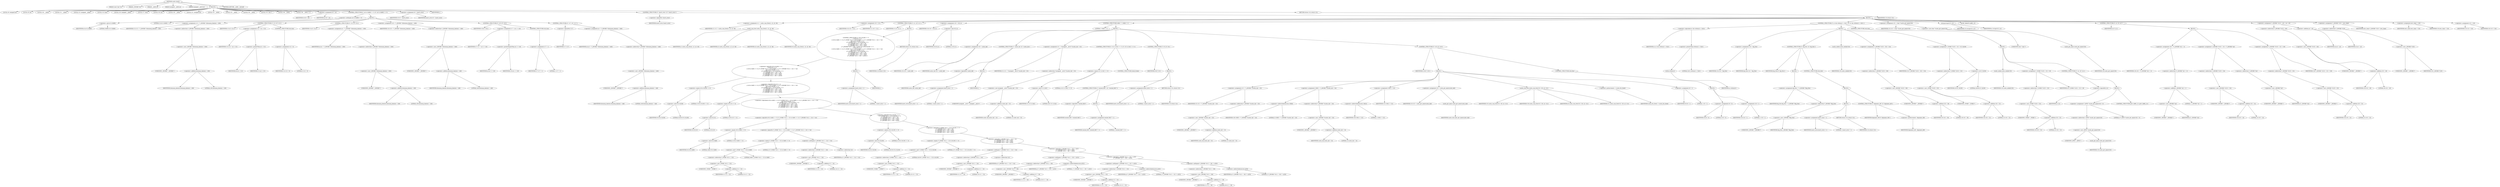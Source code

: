 digraph cache_insert {  
"1000118" [label = "(METHOD,cache_insert)" ]
"1000119" [label = "(PARAM,const char *a1)" ]
"1000120" [label = "(PARAM,_DWORD *a2)" ]
"1000121" [label = "(PARAM,__int64 a3)" ]
"1000122" [label = "(PARAM,unsigned __int64 a4)" ]
"1000123" [label = "(PARAM,unsigned __int16 a5)" ]
"1000124" [label = "(BLOCK,,)" ]
"1000125" [label = "(LOCAL,v8: unsigned int)" ]
"1000126" [label = "(LOCAL,v9: int)" ]
"1000127" [label = "(LOCAL,v10: __int64)" ]
"1000128" [label = "(LOCAL,v11: __int64)" ]
"1000129" [label = "(LOCAL,v13: unsigned __int64)" ]
"1000130" [label = "(LOCAL,v14: bool)" ]
"1000131" [label = "(LOCAL,v16: unsigned __int64)" ]
"1000132" [label = "(LOCAL,v17: bool)" ]
"1000133" [label = "(LOCAL,v19: int)" ]
"1000134" [label = "(LOCAL,v20: __int64)" ]
"1000135" [label = "(LOCAL,v21: unsigned int)" ]
"1000136" [label = "(LOCAL,v22: __int64)" ]
"1000137" [label = "(LOCAL,v23: __int64)" ]
"1000138" [label = "(LOCAL,v24: __int64)" ]
"1000139" [label = "(LOCAL,v25: char *)" ]
"1000140" [label = "(LOCAL,v26: __int64)" ]
"1000141" [label = "(LOCAL,v28: __int64 [ 2 ])" ]
"1000142" [label = "(<operator>.assignment,v8 = a5)" ]
"1000143" [label = "(IDENTIFIER,v8,v8 = a5)" ]
"1000144" [label = "(IDENTIFIER,a5,v8 = a5)" ]
"1000145" [label = "(CONTROL_STRUCTURE,if ( (a5 & 0x980) != 0 ),if ( (a5 & 0x980) != 0 ))" ]
"1000146" [label = "(<operator>.notEquals,(a5 & 0x980) != 0)" ]
"1000147" [label = "(<operator>.and,a5 & 0x980)" ]
"1000148" [label = "(IDENTIFIER,a5,a5 & 0x980)" ]
"1000149" [label = "(LITERAL,0x980,a5 & 0x980)" ]
"1000150" [label = "(LITERAL,0,(a5 & 0x980) != 0)" ]
"1000151" [label = "(BLOCK,,)" ]
"1000152" [label = "(<operator>.assignment,v13 = *(_QWORD *)(dnsmasq_daemon + 456))" ]
"1000153" [label = "(IDENTIFIER,v13,v13 = *(_QWORD *)(dnsmasq_daemon + 456))" ]
"1000154" [label = "(<operator>.indirection,*(_QWORD *)(dnsmasq_daemon + 456))" ]
"1000155" [label = "(<operator>.cast,(_QWORD *)(dnsmasq_daemon + 456))" ]
"1000156" [label = "(UNKNOWN,_QWORD *,_QWORD *)" ]
"1000157" [label = "(<operator>.addition,dnsmasq_daemon + 456)" ]
"1000158" [label = "(IDENTIFIER,dnsmasq_daemon,dnsmasq_daemon + 456)" ]
"1000159" [label = "(LITERAL,456,dnsmasq_daemon + 456)" ]
"1000160" [label = "(CONTROL_STRUCTURE,if ( v13 ),if ( v13 ))" ]
"1000161" [label = "(IDENTIFIER,v13,if ( v13 ))" ]
"1000162" [label = "(<operator>.assignment,v14 = a4 > v13)" ]
"1000163" [label = "(IDENTIFIER,v14,v14 = a4 > v13)" ]
"1000164" [label = "(<operator>.greaterThan,a4 > v13)" ]
"1000165" [label = "(IDENTIFIER,a4,a4 > v13)" ]
"1000166" [label = "(IDENTIFIER,v13,a4 > v13)" ]
"1000167" [label = "(CONTROL_STRUCTURE,else,else)" ]
"1000168" [label = "(<operator>.assignment,v14 = 0)" ]
"1000169" [label = "(IDENTIFIER,v14,v14 = 0)" ]
"1000170" [label = "(LITERAL,0,v14 = 0)" ]
"1000171" [label = "(CONTROL_STRUCTURE,if ( v14 ),if ( v14 ))" ]
"1000172" [label = "(IDENTIFIER,v14,if ( v14 ))" ]
"1000173" [label = "(<operator>.assignment,a4 = *(_QWORD *)(dnsmasq_daemon + 456))" ]
"1000174" [label = "(IDENTIFIER,a4,a4 = *(_QWORD *)(dnsmasq_daemon + 456))" ]
"1000175" [label = "(<operator>.indirection,*(_QWORD *)(dnsmasq_daemon + 456))" ]
"1000176" [label = "(<operator>.cast,(_QWORD *)(dnsmasq_daemon + 456))" ]
"1000177" [label = "(UNKNOWN,_QWORD *,_QWORD *)" ]
"1000178" [label = "(<operator>.addition,dnsmasq_daemon + 456)" ]
"1000179" [label = "(IDENTIFIER,dnsmasq_daemon,dnsmasq_daemon + 456)" ]
"1000180" [label = "(LITERAL,456,dnsmasq_daemon + 456)" ]
"1000181" [label = "(<operator>.assignment,v16 = *(_QWORD *)(dnsmasq_daemon + 448))" ]
"1000182" [label = "(IDENTIFIER,v16,v16 = *(_QWORD *)(dnsmasq_daemon + 448))" ]
"1000183" [label = "(<operator>.indirection,*(_QWORD *)(dnsmasq_daemon + 448))" ]
"1000184" [label = "(<operator>.cast,(_QWORD *)(dnsmasq_daemon + 448))" ]
"1000185" [label = "(UNKNOWN,_QWORD *,_QWORD *)" ]
"1000186" [label = "(<operator>.addition,dnsmasq_daemon + 448)" ]
"1000187" [label = "(IDENTIFIER,dnsmasq_daemon,dnsmasq_daemon + 448)" ]
"1000188" [label = "(LITERAL,448,dnsmasq_daemon + 448)" ]
"1000189" [label = "(CONTROL_STRUCTURE,if ( v16 ),if ( v16 ))" ]
"1000190" [label = "(IDENTIFIER,v16,if ( v16 ))" ]
"1000191" [label = "(<operator>.assignment,v17 = a4 >= v16)" ]
"1000192" [label = "(IDENTIFIER,v17,v17 = a4 >= v16)" ]
"1000193" [label = "(<operator>.greaterEqualsThan,a4 >= v16)" ]
"1000194" [label = "(IDENTIFIER,a4,a4 >= v16)" ]
"1000195" [label = "(IDENTIFIER,v16,a4 >= v16)" ]
"1000196" [label = "(CONTROL_STRUCTURE,else,else)" ]
"1000197" [label = "(<operator>.assignment,v17 = 1)" ]
"1000198" [label = "(IDENTIFIER,v17,v17 = 1)" ]
"1000199" [label = "(LITERAL,1,v17 = 1)" ]
"1000200" [label = "(CONTROL_STRUCTURE,if ( !v17 ),if ( !v17 ))" ]
"1000201" [label = "(<operator>.logicalNot,!v17)" ]
"1000202" [label = "(IDENTIFIER,v17,!v17)" ]
"1000203" [label = "(<operator>.assignment,a4 = *(_QWORD *)(dnsmasq_daemon + 448))" ]
"1000204" [label = "(IDENTIFIER,a4,a4 = *(_QWORD *)(dnsmasq_daemon + 448))" ]
"1000205" [label = "(<operator>.indirection,*(_QWORD *)(dnsmasq_daemon + 448))" ]
"1000206" [label = "(<operator>.cast,(_QWORD *)(dnsmasq_daemon + 448))" ]
"1000207" [label = "(UNKNOWN,_QWORD *,_QWORD *)" ]
"1000208" [label = "(<operator>.addition,dnsmasq_daemon + 448)" ]
"1000209" [label = "(IDENTIFIER,dnsmasq_daemon,dnsmasq_daemon + 448)" ]
"1000210" [label = "(LITERAL,448,dnsmasq_daemon + 448)" ]
"1000211" [label = "(<operator>.assignment,v9 = insert_error)" ]
"1000212" [label = "(IDENTIFIER,v9,v9 = insert_error)" ]
"1000213" [label = "(IDENTIFIER,insert_error,v9 = insert_error)" ]
"1000214" [label = "(IDENTIFIER,L,)" ]
"1000215" [label = "(CONTROL_STRUCTURE,if ( !insert_error ),if ( !insert_error ))" ]
"1000216" [label = "(<operator>.logicalNot,!insert_error)" ]
"1000217" [label = "(IDENTIFIER,insert_error,!insert_error)" ]
"1000218" [label = "(BLOCK,,)" ]
"1000219" [label = "(<operator>.assignment,v11 = cache_scan_free(a1, a2, a3, v8))" ]
"1000220" [label = "(IDENTIFIER,v11,v11 = cache_scan_free(a1, a2, a3, v8))" ]
"1000221" [label = "(cache_scan_free,cache_scan_free(a1, a2, a3, v8))" ]
"1000222" [label = "(IDENTIFIER,a1,cache_scan_free(a1, a2, a3, v8))" ]
"1000223" [label = "(IDENTIFIER,a2,cache_scan_free(a1, a2, a3, v8))" ]
"1000224" [label = "(IDENTIFIER,a3,cache_scan_free(a1, a2, a3, v8))" ]
"1000225" [label = "(IDENTIFIER,v8,cache_scan_free(a1, a2, a3, v8))" ]
"1000226" [label = "(<operator>.assignment,v10 = v11)" ]
"1000227" [label = "(IDENTIFIER,v10,v10 = v11)" ]
"1000228" [label = "(IDENTIFIER,v11,v10 = v11)" ]
"1000229" [label = "(CONTROL_STRUCTURE,if ( v11 ),if ( v11 ))" ]
"1000230" [label = "(IDENTIFIER,v11,if ( v11 ))" ]
"1000231" [label = "(BLOCK,,)" ]
"1000232" [label = "(CONTROL_STRUCTURE,if ( (v8 & 0x180) == 0\n        || (v8 & 8) == 0\n        || ((v8 & 0x80) == 0 || (*(_WORD *)(v11 + 52) & 0x80) == 0 || *(_DWORD *)(v11 + 24) != *a2)\n        && ((v8 & 0x100) == 0\n         || (*(_WORD *)(v11 + 52) & 0x100) == 0\n         || *(_DWORD *)(v11 + 24) != *a2\n         || *(_DWORD *)(v11 + 28) != a2[1]\n         || *(_DWORD *)(v11 + 32) != a2[2]\n         || *(_DWORD *)(v11 + 36) != a2[3]) ),if ( (v8 & 0x180) == 0\n        || (v8 & 8) == 0\n        || ((v8 & 0x80) == 0 || (*(_WORD *)(v11 + 52) & 0x80) == 0 || *(_DWORD *)(v11 + 24) != *a2)\n        && ((v8 & 0x100) == 0\n         || (*(_WORD *)(v11 + 52) & 0x100) == 0\n         || *(_DWORD *)(v11 + 24) != *a2\n         || *(_DWORD *)(v11 + 28) != a2[1]\n         || *(_DWORD *)(v11 + 32) != a2[2]\n         || *(_DWORD *)(v11 + 36) != a2[3]) ))" ]
"1000233" [label = "(<operator>.logicalOr,(v8 & 0x180) == 0\n        || (v8 & 8) == 0\n        || ((v8 & 0x80) == 0 || (*(_WORD *)(v11 + 52) & 0x80) == 0 || *(_DWORD *)(v11 + 24) != *a2)\n        && ((v8 & 0x100) == 0\n         || (*(_WORD *)(v11 + 52) & 0x100) == 0\n         || *(_DWORD *)(v11 + 24) != *a2\n         || *(_DWORD *)(v11 + 28) != a2[1]\n         || *(_DWORD *)(v11 + 32) != a2[2]\n         || *(_DWORD *)(v11 + 36) != a2[3]))" ]
"1000234" [label = "(<operator>.equals,(v8 & 0x180) == 0)" ]
"1000235" [label = "(<operator>.and,v8 & 0x180)" ]
"1000236" [label = "(IDENTIFIER,v8,v8 & 0x180)" ]
"1000237" [label = "(LITERAL,0x180,v8 & 0x180)" ]
"1000238" [label = "(LITERAL,0,(v8 & 0x180) == 0)" ]
"1000239" [label = "(<operator>.logicalOr,(v8 & 8) == 0\n        || ((v8 & 0x80) == 0 || (*(_WORD *)(v11 + 52) & 0x80) == 0 || *(_DWORD *)(v11 + 24) != *a2)\n        && ((v8 & 0x100) == 0\n         || (*(_WORD *)(v11 + 52) & 0x100) == 0\n         || *(_DWORD *)(v11 + 24) != *a2\n         || *(_DWORD *)(v11 + 28) != a2[1]\n         || *(_DWORD *)(v11 + 32) != a2[2]\n         || *(_DWORD *)(v11 + 36) != a2[3]))" ]
"1000240" [label = "(<operator>.equals,(v8 & 8) == 0)" ]
"1000241" [label = "(<operator>.and,v8 & 8)" ]
"1000242" [label = "(IDENTIFIER,v8,v8 & 8)" ]
"1000243" [label = "(LITERAL,8,v8 & 8)" ]
"1000244" [label = "(LITERAL,0,(v8 & 8) == 0)" ]
"1000245" [label = "(<operator>.logicalAnd,((v8 & 0x80) == 0 || (*(_WORD *)(v11 + 52) & 0x80) == 0 || *(_DWORD *)(v11 + 24) != *a2)\n        && ((v8 & 0x100) == 0\n         || (*(_WORD *)(v11 + 52) & 0x100) == 0\n         || *(_DWORD *)(v11 + 24) != *a2\n         || *(_DWORD *)(v11 + 28) != a2[1]\n         || *(_DWORD *)(v11 + 32) != a2[2]\n         || *(_DWORD *)(v11 + 36) != a2[3]))" ]
"1000246" [label = "(<operator>.logicalOr,(v8 & 0x80) == 0 || (*(_WORD *)(v11 + 52) & 0x80) == 0 || *(_DWORD *)(v11 + 24) != *a2)" ]
"1000247" [label = "(<operator>.equals,(v8 & 0x80) == 0)" ]
"1000248" [label = "(<operator>.and,v8 & 0x80)" ]
"1000249" [label = "(IDENTIFIER,v8,v8 & 0x80)" ]
"1000250" [label = "(LITERAL,0x80,v8 & 0x80)" ]
"1000251" [label = "(LITERAL,0,(v8 & 0x80) == 0)" ]
"1000252" [label = "(<operator>.logicalOr,(*(_WORD *)(v11 + 52) & 0x80) == 0 || *(_DWORD *)(v11 + 24) != *a2)" ]
"1000253" [label = "(<operator>.equals,(*(_WORD *)(v11 + 52) & 0x80) == 0)" ]
"1000254" [label = "(<operator>.and,*(_WORD *)(v11 + 52) & 0x80)" ]
"1000255" [label = "(<operator>.indirection,*(_WORD *)(v11 + 52))" ]
"1000256" [label = "(<operator>.cast,(_WORD *)(v11 + 52))" ]
"1000257" [label = "(UNKNOWN,_WORD *,_WORD *)" ]
"1000258" [label = "(<operator>.addition,v11 + 52)" ]
"1000259" [label = "(IDENTIFIER,v11,v11 + 52)" ]
"1000260" [label = "(LITERAL,52,v11 + 52)" ]
"1000261" [label = "(LITERAL,0x80,*(_WORD *)(v11 + 52) & 0x80)" ]
"1000262" [label = "(LITERAL,0,(*(_WORD *)(v11 + 52) & 0x80) == 0)" ]
"1000263" [label = "(<operator>.notEquals,*(_DWORD *)(v11 + 24) != *a2)" ]
"1000264" [label = "(<operator>.indirection,*(_DWORD *)(v11 + 24))" ]
"1000265" [label = "(<operator>.cast,(_DWORD *)(v11 + 24))" ]
"1000266" [label = "(UNKNOWN,_DWORD *,_DWORD *)" ]
"1000267" [label = "(<operator>.addition,v11 + 24)" ]
"1000268" [label = "(IDENTIFIER,v11,v11 + 24)" ]
"1000269" [label = "(LITERAL,24,v11 + 24)" ]
"1000270" [label = "(<operator>.indirection,*a2)" ]
"1000271" [label = "(IDENTIFIER,a2,*(_DWORD *)(v11 + 24) != *a2)" ]
"1000272" [label = "(<operator>.logicalOr,(v8 & 0x100) == 0\n         || (*(_WORD *)(v11 + 52) & 0x100) == 0\n         || *(_DWORD *)(v11 + 24) != *a2\n         || *(_DWORD *)(v11 + 28) != a2[1]\n         || *(_DWORD *)(v11 + 32) != a2[2]\n         || *(_DWORD *)(v11 + 36) != a2[3])" ]
"1000273" [label = "(<operator>.equals,(v8 & 0x100) == 0)" ]
"1000274" [label = "(<operator>.and,v8 & 0x100)" ]
"1000275" [label = "(IDENTIFIER,v8,v8 & 0x100)" ]
"1000276" [label = "(LITERAL,0x100,v8 & 0x100)" ]
"1000277" [label = "(LITERAL,0,(v8 & 0x100) == 0)" ]
"1000278" [label = "(<operator>.logicalOr,(*(_WORD *)(v11 + 52) & 0x100) == 0\n         || *(_DWORD *)(v11 + 24) != *a2\n         || *(_DWORD *)(v11 + 28) != a2[1]\n         || *(_DWORD *)(v11 + 32) != a2[2]\n         || *(_DWORD *)(v11 + 36) != a2[3])" ]
"1000279" [label = "(<operator>.equals,(*(_WORD *)(v11 + 52) & 0x100) == 0)" ]
"1000280" [label = "(<operator>.and,*(_WORD *)(v11 + 52) & 0x100)" ]
"1000281" [label = "(<operator>.indirection,*(_WORD *)(v11 + 52))" ]
"1000282" [label = "(<operator>.cast,(_WORD *)(v11 + 52))" ]
"1000283" [label = "(UNKNOWN,_WORD *,_WORD *)" ]
"1000284" [label = "(<operator>.addition,v11 + 52)" ]
"1000285" [label = "(IDENTIFIER,v11,v11 + 52)" ]
"1000286" [label = "(LITERAL,52,v11 + 52)" ]
"1000287" [label = "(LITERAL,0x100,*(_WORD *)(v11 + 52) & 0x100)" ]
"1000288" [label = "(LITERAL,0,(*(_WORD *)(v11 + 52) & 0x100) == 0)" ]
"1000289" [label = "(<operator>.logicalOr,*(_DWORD *)(v11 + 24) != *a2\n         || *(_DWORD *)(v11 + 28) != a2[1]\n         || *(_DWORD *)(v11 + 32) != a2[2]\n         || *(_DWORD *)(v11 + 36) != a2[3])" ]
"1000290" [label = "(<operator>.notEquals,*(_DWORD *)(v11 + 24) != *a2)" ]
"1000291" [label = "(<operator>.indirection,*(_DWORD *)(v11 + 24))" ]
"1000292" [label = "(<operator>.cast,(_DWORD *)(v11 + 24))" ]
"1000293" [label = "(UNKNOWN,_DWORD *,_DWORD *)" ]
"1000294" [label = "(<operator>.addition,v11 + 24)" ]
"1000295" [label = "(IDENTIFIER,v11,v11 + 24)" ]
"1000296" [label = "(LITERAL,24,v11 + 24)" ]
"1000297" [label = "(<operator>.indirection,*a2)" ]
"1000298" [label = "(IDENTIFIER,a2,*(_DWORD *)(v11 + 24) != *a2)" ]
"1000299" [label = "(<operator>.logicalOr,*(_DWORD *)(v11 + 28) != a2[1]\n         || *(_DWORD *)(v11 + 32) != a2[2]\n         || *(_DWORD *)(v11 + 36) != a2[3])" ]
"1000300" [label = "(<operator>.notEquals,*(_DWORD *)(v11 + 28) != a2[1])" ]
"1000301" [label = "(<operator>.indirection,*(_DWORD *)(v11 + 28))" ]
"1000302" [label = "(<operator>.cast,(_DWORD *)(v11 + 28))" ]
"1000303" [label = "(UNKNOWN,_DWORD *,_DWORD *)" ]
"1000304" [label = "(<operator>.addition,v11 + 28)" ]
"1000305" [label = "(IDENTIFIER,v11,v11 + 28)" ]
"1000306" [label = "(LITERAL,28,v11 + 28)" ]
"1000307" [label = "(<operator>.indirectIndexAccess,a2[1])" ]
"1000308" [label = "(IDENTIFIER,a2,*(_DWORD *)(v11 + 28) != a2[1])" ]
"1000309" [label = "(LITERAL,1,*(_DWORD *)(v11 + 28) != a2[1])" ]
"1000310" [label = "(<operator>.logicalOr,*(_DWORD *)(v11 + 32) != a2[2]\n         || *(_DWORD *)(v11 + 36) != a2[3])" ]
"1000311" [label = "(<operator>.notEquals,*(_DWORD *)(v11 + 32) != a2[2])" ]
"1000312" [label = "(<operator>.indirection,*(_DWORD *)(v11 + 32))" ]
"1000313" [label = "(<operator>.cast,(_DWORD *)(v11 + 32))" ]
"1000314" [label = "(UNKNOWN,_DWORD *,_DWORD *)" ]
"1000315" [label = "(<operator>.addition,v11 + 32)" ]
"1000316" [label = "(IDENTIFIER,v11,v11 + 32)" ]
"1000317" [label = "(LITERAL,32,v11 + 32)" ]
"1000318" [label = "(<operator>.indirectIndexAccess,a2[2])" ]
"1000319" [label = "(IDENTIFIER,a2,*(_DWORD *)(v11 + 32) != a2[2])" ]
"1000320" [label = "(LITERAL,2,*(_DWORD *)(v11 + 32) != a2[2])" ]
"1000321" [label = "(<operator>.notEquals,*(_DWORD *)(v11 + 36) != a2[3])" ]
"1000322" [label = "(<operator>.indirection,*(_DWORD *)(v11 + 36))" ]
"1000323" [label = "(<operator>.cast,(_DWORD *)(v11 + 36))" ]
"1000324" [label = "(UNKNOWN,_DWORD *,_DWORD *)" ]
"1000325" [label = "(<operator>.addition,v11 + 36)" ]
"1000326" [label = "(IDENTIFIER,v11,v11 + 36)" ]
"1000327" [label = "(LITERAL,36,v11 + 36)" ]
"1000328" [label = "(<operator>.indirectIndexAccess,a2[3])" ]
"1000329" [label = "(IDENTIFIER,a2,*(_DWORD *)(v11 + 36) != a2[3])" ]
"1000330" [label = "(LITERAL,3,*(_DWORD *)(v11 + 36) != a2[3])" ]
"1000331" [label = "(BLOCK,,)" ]
"1000332" [label = "(<operator>.assignment,insert_error = 1)" ]
"1000333" [label = "(IDENTIFIER,insert_error,insert_error = 1)" ]
"1000334" [label = "(LITERAL,1,insert_error = 1)" ]
"1000335" [label = "(IDENTIFIER,L,)" ]
"1000336" [label = "(RETURN,return v10;,return v10;)" ]
"1000337" [label = "(IDENTIFIER,v10,return v10;)" ]
"1000338" [label = "(<operator>.assignment,v19 = v8 & 4)" ]
"1000339" [label = "(IDENTIFIER,v19,v19 = v8 & 4)" ]
"1000340" [label = "(<operator>.and,v8 & 4)" ]
"1000341" [label = "(IDENTIFIER,v8,v8 & 4)" ]
"1000342" [label = "(LITERAL,4,v8 & 4)" ]
"1000343" [label = "(CONTROL_STRUCTURE,while ( 1 ),while ( 1 ))" ]
"1000344" [label = "(LITERAL,1,while ( 1 ))" ]
"1000345" [label = "(BLOCK,,)" ]
"1000346" [label = "(<operator>.assignment,v20 = cache_tail)" ]
"1000347" [label = "(IDENTIFIER,v20,v20 = cache_tail)" ]
"1000348" [label = "(IDENTIFIER,cache_tail,v20 = cache_tail)" ]
"1000349" [label = "(CONTROL_STRUCTURE,if ( !cache_tail ),if ( !cache_tail ))" ]
"1000350" [label = "(<operator>.logicalNot,!cache_tail)" ]
"1000351" [label = "(IDENTIFIER,cache_tail,!cache_tail)" ]
"1000352" [label = "(BLOCK,,)" ]
"1000353" [label = "(<operator>.assignment,insert_error = 1)" ]
"1000354" [label = "(IDENTIFIER,insert_error,insert_error = 1)" ]
"1000355" [label = "(LITERAL,1,insert_error = 1)" ]
"1000356" [label = "(IDENTIFIER,L,)" ]
"1000357" [label = "(<operator>.assignment,v21 = *(unsigned __int16 *)(cache_tail + 52))" ]
"1000358" [label = "(IDENTIFIER,v21,v21 = *(unsigned __int16 *)(cache_tail + 52))" ]
"1000359" [label = "(<operator>.indirection,*(unsigned __int16 *)(cache_tail + 52))" ]
"1000360" [label = "(<operator>.cast,(unsigned __int16 *)(cache_tail + 52))" ]
"1000361" [label = "(UNKNOWN,unsigned __int16 *,unsigned __int16 *)" ]
"1000362" [label = "(<operator>.addition,cache_tail + 52)" ]
"1000363" [label = "(IDENTIFIER,cache_tail,cache_tail + 52)" ]
"1000364" [label = "(LITERAL,52,cache_tail + 52)" ]
"1000365" [label = "(CONTROL_STRUCTURE,if ( (v21 & 0xC) == 0 ),if ( (v21 & 0xC) == 0 ))" ]
"1000366" [label = "(<operator>.equals,(v21 & 0xC) == 0)" ]
"1000367" [label = "(<operator>.and,v21 & 0xC)" ]
"1000368" [label = "(IDENTIFIER,v21,v21 & 0xC)" ]
"1000369" [label = "(LITERAL,0xC,v21 & 0xC)" ]
"1000370" [label = "(LITERAL,0,(v21 & 0xC) == 0)" ]
"1000371" [label = "(CONTROL_STRUCTURE,break;,break;)" ]
"1000372" [label = "(CONTROL_STRUCTURE,if ( v9 ),if ( v9 ))" ]
"1000373" [label = "(IDENTIFIER,v9,if ( v9 ))" ]
"1000374" [label = "(BLOCK,,)" ]
"1000375" [label = "(CONTROL_STRUCTURE,if ( !warned_9927 ),if ( !warned_9927 ))" ]
"1000376" [label = "(<operator>.logicalNot,!warned_9927)" ]
"1000377" [label = "(IDENTIFIER,warned_9927,!warned_9927)" ]
"1000378" [label = "(BLOCK,,)" ]
"1000379" [label = "(<operator>.assignment,warned_9927 = 1)" ]
"1000380" [label = "(IDENTIFIER,warned_9927,warned_9927 = 1)" ]
"1000381" [label = "(LITERAL,1,warned_9927 = 1)" ]
"1000382" [label = "(<operator>.assignment,insert_error = 1)" ]
"1000383" [label = "(IDENTIFIER,insert_error,insert_error = 1)" ]
"1000384" [label = "(LITERAL,1,insert_error = 1)" ]
"1000385" [label = "(RETURN,return v10;,return v10;)" ]
"1000386" [label = "(IDENTIFIER,v10,return v10;)" ]
"1000387" [label = "(CONTROL_STRUCTURE,if ( v19 ),if ( v19 ))" ]
"1000388" [label = "(IDENTIFIER,v19,if ( v19 ))" ]
"1000389" [label = "(BLOCK,,)" ]
"1000390" [label = "(<operator>.assignment,v22 = *(_QWORD *)(cache_tail + 32))" ]
"1000391" [label = "(IDENTIFIER,v22,v22 = *(_QWORD *)(cache_tail + 32))" ]
"1000392" [label = "(<operator>.indirection,*(_QWORD *)(cache_tail + 32))" ]
"1000393" [label = "(<operator>.cast,(_QWORD *)(cache_tail + 32))" ]
"1000394" [label = "(UNKNOWN,_QWORD *,_QWORD *)" ]
"1000395" [label = "(<operator>.addition,cache_tail + 32)" ]
"1000396" [label = "(IDENTIFIER,cache_tail,cache_tail + 32)" ]
"1000397" [label = "(LITERAL,32,cache_tail + 32)" ]
"1000398" [label = "(<operator>.assignment,v28[0] = *(_QWORD *)(cache_tail + 24))" ]
"1000399" [label = "(<operator>.indirectIndexAccess,v28[0])" ]
"1000400" [label = "(IDENTIFIER,v28,v28[0] = *(_QWORD *)(cache_tail + 24))" ]
"1000401" [label = "(LITERAL,0,v28[0] = *(_QWORD *)(cache_tail + 24))" ]
"1000402" [label = "(<operator>.indirection,*(_QWORD *)(cache_tail + 24))" ]
"1000403" [label = "(<operator>.cast,(_QWORD *)(cache_tail + 24))" ]
"1000404" [label = "(UNKNOWN,_QWORD *,_QWORD *)" ]
"1000405" [label = "(<operator>.addition,cache_tail + 24)" ]
"1000406" [label = "(IDENTIFIER,cache_tail,cache_tail + 24)" ]
"1000407" [label = "(LITERAL,24,cache_tail + 24)" ]
"1000408" [label = "(<operator>.assignment,v28[1] = v22)" ]
"1000409" [label = "(<operator>.indirectIndexAccess,v28[1])" ]
"1000410" [label = "(IDENTIFIER,v28,v28[1] = v22)" ]
"1000411" [label = "(LITERAL,1,v28[1] = v22)" ]
"1000412" [label = "(IDENTIFIER,v22,v28[1] = v22)" ]
"1000413" [label = "(<operator>.assignment,v23 = cache_get_name(cache_tail))" ]
"1000414" [label = "(IDENTIFIER,v23,v23 = cache_get_name(cache_tail))" ]
"1000415" [label = "(cache_get_name,cache_get_name(cache_tail))" ]
"1000416" [label = "(IDENTIFIER,cache_tail,cache_get_name(cache_tail))" ]
"1000417" [label = "(cache_scan_free,cache_scan_free(v23, v28, a3, v21))" ]
"1000418" [label = "(IDENTIFIER,v23,cache_scan_free(v23, v28, a3, v21))" ]
"1000419" [label = "(IDENTIFIER,v28,cache_scan_free(v23, v28, a3, v21))" ]
"1000420" [label = "(IDENTIFIER,a3,cache_scan_free(v23, v28, a3, v21))" ]
"1000421" [label = "(IDENTIFIER,v21,cache_scan_free(v23, v28, a3, v21))" ]
"1000422" [label = "(<operator>.preIncrement,++cache_live_freed)" ]
"1000423" [label = "(IDENTIFIER,cache_live_freed,++cache_live_freed)" ]
"1000424" [label = "(<operator>.assignment,v9 = 1)" ]
"1000425" [label = "(IDENTIFIER,v9,v9 = 1)" ]
"1000426" [label = "(LITERAL,1,v9 = 1)" ]
"1000427" [label = "(CONTROL_STRUCTURE,else,else)" ]
"1000428" [label = "(BLOCK,,)" ]
"1000429" [label = "(<operator>.assignment,v9 = 0)" ]
"1000430" [label = "(IDENTIFIER,v9,v9 = 0)" ]
"1000431" [label = "(LITERAL,0,v9 = 0)" ]
"1000432" [label = "(<operator>.assignment,v19 = 1)" ]
"1000433" [label = "(IDENTIFIER,v19,v19 = 1)" ]
"1000434" [label = "(LITERAL,1,v19 = 1)" ]
"1000435" [label = "(CONTROL_STRUCTURE,if ( a1 && strlen(a1) > 0x31 ),if ( a1 && strlen(a1) > 0x31 ))" ]
"1000436" [label = "(<operator>.logicalAnd,a1 && strlen(a1) > 0x31)" ]
"1000437" [label = "(IDENTIFIER,a1,a1 && strlen(a1) > 0x31)" ]
"1000438" [label = "(<operator>.greaterThan,strlen(a1) > 0x31)" ]
"1000439" [label = "(strlen,strlen(a1))" ]
"1000440" [label = "(IDENTIFIER,a1,strlen(a1))" ]
"1000441" [label = "(LITERAL,0x31,strlen(a1) > 0x31)" ]
"1000442" [label = "(BLOCK,,)" ]
"1000443" [label = "(<operator>.assignment,v24 = big_free)" ]
"1000444" [label = "(IDENTIFIER,v24,v24 = big_free)" ]
"1000445" [label = "(IDENTIFIER,big_free,v24 = big_free)" ]
"1000446" [label = "(CONTROL_STRUCTURE,if ( big_free ),if ( big_free ))" ]
"1000447" [label = "(IDENTIFIER,big_free,if ( big_free ))" ]
"1000448" [label = "(BLOCK,,)" ]
"1000449" [label = "(<operator>.assignment,big_free = *(_QWORD *)big_free)" ]
"1000450" [label = "(IDENTIFIER,big_free,big_free = *(_QWORD *)big_free)" ]
"1000451" [label = "(<operator>.indirection,*(_QWORD *)big_free)" ]
"1000452" [label = "(<operator>.cast,(_QWORD *)big_free)" ]
"1000453" [label = "(UNKNOWN,_QWORD *,_QWORD *)" ]
"1000454" [label = "(IDENTIFIER,big_free,(_QWORD *)big_free)" ]
"1000455" [label = "(CONTROL_STRUCTURE,else,else)" ]
"1000456" [label = "(BLOCK,,)" ]
"1000457" [label = "(BLOCK,,)" ]
"1000458" [label = "(<operator>.assignment,insert_error = 1)" ]
"1000459" [label = "(IDENTIFIER,insert_error,insert_error = 1)" ]
"1000460" [label = "(LITERAL,1,insert_error = 1)" ]
"1000461" [label = "(RETURN,return v10;,return v10;)" ]
"1000462" [label = "(IDENTIFIER,v10,return v10;)" ]
"1000463" [label = "(CONTROL_STRUCTURE,if ( bignames_left ),if ( bignames_left ))" ]
"1000464" [label = "(IDENTIFIER,bignames_left,if ( bignames_left ))" ]
"1000465" [label = "(<operator>.preDecrement,--bignames_left)" ]
"1000466" [label = "(IDENTIFIER,bignames_left,--bignames_left)" ]
"1000467" [label = "(cache_unlink,cache_unlink(v20))" ]
"1000468" [label = "(IDENTIFIER,v20,cache_unlink(v20))" ]
"1000469" [label = "(<operator>.assignment,*(_QWORD *)(v20 + 56) = v24)" ]
"1000470" [label = "(<operator>.indirection,*(_QWORD *)(v20 + 56))" ]
"1000471" [label = "(<operator>.cast,(_QWORD *)(v20 + 56))" ]
"1000472" [label = "(UNKNOWN,_QWORD *,_QWORD *)" ]
"1000473" [label = "(<operator>.addition,v20 + 56)" ]
"1000474" [label = "(IDENTIFIER,v20,v20 + 56)" ]
"1000475" [label = "(LITERAL,56,v20 + 56)" ]
"1000476" [label = "(IDENTIFIER,v24,*(_QWORD *)(v20 + 56) = v24)" ]
"1000477" [label = "(<operator>.assignment,*(_WORD *)(v20 + 52) = v8 | 0x200)" ]
"1000478" [label = "(<operator>.indirection,*(_WORD *)(v20 + 52))" ]
"1000479" [label = "(<operator>.cast,(_WORD *)(v20 + 52))" ]
"1000480" [label = "(UNKNOWN,_WORD *,_WORD *)" ]
"1000481" [label = "(<operator>.addition,v20 + 52)" ]
"1000482" [label = "(IDENTIFIER,v20,v20 + 52)" ]
"1000483" [label = "(LITERAL,52,v20 + 52)" ]
"1000484" [label = "(<operator>.or,v8 | 0x200)" ]
"1000485" [label = "(IDENTIFIER,v8,v8 | 0x200)" ]
"1000486" [label = "(LITERAL,0x200,v8 | 0x200)" ]
"1000487" [label = "(CONTROL_STRUCTURE,else,else)" ]
"1000488" [label = "(BLOCK,,)" ]
"1000489" [label = "(cache_unlink,cache_unlink(v20))" ]
"1000490" [label = "(IDENTIFIER,v20,cache_unlink(v20))" ]
"1000491" [label = "(<operator>.assignment,*(_WORD *)(v20 + 52) = v8)" ]
"1000492" [label = "(<operator>.indirection,*(_WORD *)(v20 + 52))" ]
"1000493" [label = "(<operator>.cast,(_WORD *)(v20 + 52))" ]
"1000494" [label = "(UNKNOWN,_WORD *,_WORD *)" ]
"1000495" [label = "(<operator>.addition,v20 + 52)" ]
"1000496" [label = "(IDENTIFIER,v20,v20 + 52)" ]
"1000497" [label = "(LITERAL,52,v20 + 52)" ]
"1000498" [label = "(IDENTIFIER,v8,*(_WORD *)(v20 + 52) = v8)" ]
"1000499" [label = "(CONTROL_STRUCTURE,if ( !a1 ),if ( !a1 ))" ]
"1000500" [label = "(<operator>.logicalNot,!a1)" ]
"1000501" [label = "(IDENTIFIER,a1,!a1)" ]
"1000502" [label = "(BLOCK,,)" ]
"1000503" [label = "(<operator>.assignment,*(_BYTE *)cache_get_name(v20) = 0)" ]
"1000504" [label = "(<operator>.indirection,*(_BYTE *)cache_get_name(v20))" ]
"1000505" [label = "(<operator>.cast,(_BYTE *)cache_get_name(v20))" ]
"1000506" [label = "(UNKNOWN,_BYTE *,_BYTE *)" ]
"1000507" [label = "(cache_get_name,cache_get_name(v20))" ]
"1000508" [label = "(IDENTIFIER,v20,cache_get_name(v20))" ]
"1000509" [label = "(LITERAL,0,*(_BYTE *)cache_get_name(v20) = 0)" ]
"1000510" [label = "(CONTROL_STRUCTURE,goto LABEL_52;,goto LABEL_52;)" ]
"1000511" [label = "(<operator>.assignment,v25 = (char *)cache_get_name(v20))" ]
"1000512" [label = "(IDENTIFIER,v25,v25 = (char *)cache_get_name(v20))" ]
"1000513" [label = "(<operator>.cast,(char *)cache_get_name(v20))" ]
"1000514" [label = "(UNKNOWN,char *,char *)" ]
"1000515" [label = "(cache_get_name,cache_get_name(v20))" ]
"1000516" [label = "(IDENTIFIER,v20,cache_get_name(v20))" ]
"1000517" [label = "(strcpy,strcpy(v25, a1))" ]
"1000518" [label = "(IDENTIFIER,v25,strcpy(v25, a1))" ]
"1000519" [label = "(IDENTIFIER,a1,strcpy(v25, a1))" ]
"1000520" [label = "(JUMP_TARGET,LABEL_52)" ]
"1000521" [label = "(CONTROL_STRUCTURE,if ( a2 ),if ( a2 ))" ]
"1000522" [label = "(IDENTIFIER,a2,if ( a2 ))" ]
"1000523" [label = "(BLOCK,,)" ]
"1000524" [label = "(<operator>.assignment,v26 = *((_QWORD *)a2 + 1))" ]
"1000525" [label = "(IDENTIFIER,v26,v26 = *((_QWORD *)a2 + 1))" ]
"1000526" [label = "(<operator>.indirection,*((_QWORD *)a2 + 1))" ]
"1000527" [label = "(<operator>.addition,(_QWORD *)a2 + 1)" ]
"1000528" [label = "(<operator>.cast,(_QWORD *)a2)" ]
"1000529" [label = "(UNKNOWN,_QWORD *,_QWORD *)" ]
"1000530" [label = "(IDENTIFIER,a2,(_QWORD *)a2)" ]
"1000531" [label = "(LITERAL,1,(_QWORD *)a2 + 1)" ]
"1000532" [label = "(<operator>.assignment,*(_QWORD *)(v20 + 24) = *(_QWORD *)a2)" ]
"1000533" [label = "(<operator>.indirection,*(_QWORD *)(v20 + 24))" ]
"1000534" [label = "(<operator>.cast,(_QWORD *)(v20 + 24))" ]
"1000535" [label = "(UNKNOWN,_QWORD *,_QWORD *)" ]
"1000536" [label = "(<operator>.addition,v20 + 24)" ]
"1000537" [label = "(IDENTIFIER,v20,v20 + 24)" ]
"1000538" [label = "(LITERAL,24,v20 + 24)" ]
"1000539" [label = "(<operator>.indirection,*(_QWORD *)a2)" ]
"1000540" [label = "(<operator>.cast,(_QWORD *)a2)" ]
"1000541" [label = "(UNKNOWN,_QWORD *,_QWORD *)" ]
"1000542" [label = "(IDENTIFIER,a2,(_QWORD *)a2)" ]
"1000543" [label = "(<operator>.assignment,*(_QWORD *)(v20 + 32) = v26)" ]
"1000544" [label = "(<operator>.indirection,*(_QWORD *)(v20 + 32))" ]
"1000545" [label = "(<operator>.cast,(_QWORD *)(v20 + 32))" ]
"1000546" [label = "(UNKNOWN,_QWORD *,_QWORD *)" ]
"1000547" [label = "(<operator>.addition,v20 + 32)" ]
"1000548" [label = "(IDENTIFIER,v20,v20 + 32)" ]
"1000549" [label = "(LITERAL,32,v20 + 32)" ]
"1000550" [label = "(IDENTIFIER,v26,*(_QWORD *)(v20 + 32) = v26)" ]
"1000551" [label = "(<operator>.assignment,*(_QWORD *)(v20 + 40) = a4 + a3)" ]
"1000552" [label = "(<operator>.indirection,*(_QWORD *)(v20 + 40))" ]
"1000553" [label = "(<operator>.cast,(_QWORD *)(v20 + 40))" ]
"1000554" [label = "(UNKNOWN,_QWORD *,_QWORD *)" ]
"1000555" [label = "(<operator>.addition,v20 + 40)" ]
"1000556" [label = "(IDENTIFIER,v20,v20 + 40)" ]
"1000557" [label = "(LITERAL,40,v20 + 40)" ]
"1000558" [label = "(<operator>.addition,a4 + a3)" ]
"1000559" [label = "(IDENTIFIER,a4,a4 + a3)" ]
"1000560" [label = "(IDENTIFIER,a3,a4 + a3)" ]
"1000561" [label = "(<operator>.assignment,*(_QWORD *)v20 = new_chain)" ]
"1000562" [label = "(<operator>.indirection,*(_QWORD *)v20)" ]
"1000563" [label = "(<operator>.cast,(_QWORD *)v20)" ]
"1000564" [label = "(UNKNOWN,_QWORD *,_QWORD *)" ]
"1000565" [label = "(IDENTIFIER,v20,(_QWORD *)v20)" ]
"1000566" [label = "(IDENTIFIER,new_chain,*(_QWORD *)v20 = new_chain)" ]
"1000567" [label = "(<operator>.assignment,new_chain = v20)" ]
"1000568" [label = "(IDENTIFIER,new_chain,new_chain = v20)" ]
"1000569" [label = "(IDENTIFIER,v20,new_chain = v20)" ]
"1000570" [label = "(<operator>.assignment,v10 = v20)" ]
"1000571" [label = "(IDENTIFIER,v10,v10 = v20)" ]
"1000572" [label = "(IDENTIFIER,v20,v10 = v20)" ]
"1000573" [label = "(RETURN,return v10;,return v10;)" ]
"1000574" [label = "(IDENTIFIER,v10,return v10;)" ]
"1000575" [label = "(METHOD_RETURN,__int64 __fastcall)" ]
  "1000118" -> "1000119" 
  "1000118" -> "1000120" 
  "1000118" -> "1000121" 
  "1000118" -> "1000122" 
  "1000118" -> "1000123" 
  "1000118" -> "1000124" 
  "1000118" -> "1000575" 
  "1000124" -> "1000125" 
  "1000124" -> "1000126" 
  "1000124" -> "1000127" 
  "1000124" -> "1000128" 
  "1000124" -> "1000129" 
  "1000124" -> "1000130" 
  "1000124" -> "1000131" 
  "1000124" -> "1000132" 
  "1000124" -> "1000133" 
  "1000124" -> "1000134" 
  "1000124" -> "1000135" 
  "1000124" -> "1000136" 
  "1000124" -> "1000137" 
  "1000124" -> "1000138" 
  "1000124" -> "1000139" 
  "1000124" -> "1000140" 
  "1000124" -> "1000141" 
  "1000124" -> "1000142" 
  "1000124" -> "1000145" 
  "1000124" -> "1000211" 
  "1000124" -> "1000214" 
  "1000124" -> "1000215" 
  "1000124" -> "1000573" 
  "1000142" -> "1000143" 
  "1000142" -> "1000144" 
  "1000145" -> "1000146" 
  "1000145" -> "1000151" 
  "1000146" -> "1000147" 
  "1000146" -> "1000150" 
  "1000147" -> "1000148" 
  "1000147" -> "1000149" 
  "1000151" -> "1000152" 
  "1000151" -> "1000160" 
  "1000151" -> "1000171" 
  "1000151" -> "1000181" 
  "1000151" -> "1000189" 
  "1000151" -> "1000200" 
  "1000152" -> "1000153" 
  "1000152" -> "1000154" 
  "1000154" -> "1000155" 
  "1000155" -> "1000156" 
  "1000155" -> "1000157" 
  "1000157" -> "1000158" 
  "1000157" -> "1000159" 
  "1000160" -> "1000161" 
  "1000160" -> "1000162" 
  "1000160" -> "1000167" 
  "1000162" -> "1000163" 
  "1000162" -> "1000164" 
  "1000164" -> "1000165" 
  "1000164" -> "1000166" 
  "1000167" -> "1000168" 
  "1000168" -> "1000169" 
  "1000168" -> "1000170" 
  "1000171" -> "1000172" 
  "1000171" -> "1000173" 
  "1000173" -> "1000174" 
  "1000173" -> "1000175" 
  "1000175" -> "1000176" 
  "1000176" -> "1000177" 
  "1000176" -> "1000178" 
  "1000178" -> "1000179" 
  "1000178" -> "1000180" 
  "1000181" -> "1000182" 
  "1000181" -> "1000183" 
  "1000183" -> "1000184" 
  "1000184" -> "1000185" 
  "1000184" -> "1000186" 
  "1000186" -> "1000187" 
  "1000186" -> "1000188" 
  "1000189" -> "1000190" 
  "1000189" -> "1000191" 
  "1000189" -> "1000196" 
  "1000191" -> "1000192" 
  "1000191" -> "1000193" 
  "1000193" -> "1000194" 
  "1000193" -> "1000195" 
  "1000196" -> "1000197" 
  "1000197" -> "1000198" 
  "1000197" -> "1000199" 
  "1000200" -> "1000201" 
  "1000200" -> "1000203" 
  "1000201" -> "1000202" 
  "1000203" -> "1000204" 
  "1000203" -> "1000205" 
  "1000205" -> "1000206" 
  "1000206" -> "1000207" 
  "1000206" -> "1000208" 
  "1000208" -> "1000209" 
  "1000208" -> "1000210" 
  "1000211" -> "1000212" 
  "1000211" -> "1000213" 
  "1000215" -> "1000216" 
  "1000215" -> "1000218" 
  "1000216" -> "1000217" 
  "1000218" -> "1000219" 
  "1000218" -> "1000226" 
  "1000218" -> "1000229" 
  "1000218" -> "1000338" 
  "1000218" -> "1000343" 
  "1000218" -> "1000435" 
  "1000218" -> "1000511" 
  "1000218" -> "1000517" 
  "1000218" -> "1000520" 
  "1000218" -> "1000521" 
  "1000218" -> "1000551" 
  "1000218" -> "1000561" 
  "1000218" -> "1000567" 
  "1000218" -> "1000570" 
  "1000219" -> "1000220" 
  "1000219" -> "1000221" 
  "1000221" -> "1000222" 
  "1000221" -> "1000223" 
  "1000221" -> "1000224" 
  "1000221" -> "1000225" 
  "1000226" -> "1000227" 
  "1000226" -> "1000228" 
  "1000229" -> "1000230" 
  "1000229" -> "1000231" 
  "1000231" -> "1000232" 
  "1000231" -> "1000336" 
  "1000232" -> "1000233" 
  "1000232" -> "1000331" 
  "1000233" -> "1000234" 
  "1000233" -> "1000239" 
  "1000234" -> "1000235" 
  "1000234" -> "1000238" 
  "1000235" -> "1000236" 
  "1000235" -> "1000237" 
  "1000239" -> "1000240" 
  "1000239" -> "1000245" 
  "1000240" -> "1000241" 
  "1000240" -> "1000244" 
  "1000241" -> "1000242" 
  "1000241" -> "1000243" 
  "1000245" -> "1000246" 
  "1000245" -> "1000272" 
  "1000246" -> "1000247" 
  "1000246" -> "1000252" 
  "1000247" -> "1000248" 
  "1000247" -> "1000251" 
  "1000248" -> "1000249" 
  "1000248" -> "1000250" 
  "1000252" -> "1000253" 
  "1000252" -> "1000263" 
  "1000253" -> "1000254" 
  "1000253" -> "1000262" 
  "1000254" -> "1000255" 
  "1000254" -> "1000261" 
  "1000255" -> "1000256" 
  "1000256" -> "1000257" 
  "1000256" -> "1000258" 
  "1000258" -> "1000259" 
  "1000258" -> "1000260" 
  "1000263" -> "1000264" 
  "1000263" -> "1000270" 
  "1000264" -> "1000265" 
  "1000265" -> "1000266" 
  "1000265" -> "1000267" 
  "1000267" -> "1000268" 
  "1000267" -> "1000269" 
  "1000270" -> "1000271" 
  "1000272" -> "1000273" 
  "1000272" -> "1000278" 
  "1000273" -> "1000274" 
  "1000273" -> "1000277" 
  "1000274" -> "1000275" 
  "1000274" -> "1000276" 
  "1000278" -> "1000279" 
  "1000278" -> "1000289" 
  "1000279" -> "1000280" 
  "1000279" -> "1000288" 
  "1000280" -> "1000281" 
  "1000280" -> "1000287" 
  "1000281" -> "1000282" 
  "1000282" -> "1000283" 
  "1000282" -> "1000284" 
  "1000284" -> "1000285" 
  "1000284" -> "1000286" 
  "1000289" -> "1000290" 
  "1000289" -> "1000299" 
  "1000290" -> "1000291" 
  "1000290" -> "1000297" 
  "1000291" -> "1000292" 
  "1000292" -> "1000293" 
  "1000292" -> "1000294" 
  "1000294" -> "1000295" 
  "1000294" -> "1000296" 
  "1000297" -> "1000298" 
  "1000299" -> "1000300" 
  "1000299" -> "1000310" 
  "1000300" -> "1000301" 
  "1000300" -> "1000307" 
  "1000301" -> "1000302" 
  "1000302" -> "1000303" 
  "1000302" -> "1000304" 
  "1000304" -> "1000305" 
  "1000304" -> "1000306" 
  "1000307" -> "1000308" 
  "1000307" -> "1000309" 
  "1000310" -> "1000311" 
  "1000310" -> "1000321" 
  "1000311" -> "1000312" 
  "1000311" -> "1000318" 
  "1000312" -> "1000313" 
  "1000313" -> "1000314" 
  "1000313" -> "1000315" 
  "1000315" -> "1000316" 
  "1000315" -> "1000317" 
  "1000318" -> "1000319" 
  "1000318" -> "1000320" 
  "1000321" -> "1000322" 
  "1000321" -> "1000328" 
  "1000322" -> "1000323" 
  "1000323" -> "1000324" 
  "1000323" -> "1000325" 
  "1000325" -> "1000326" 
  "1000325" -> "1000327" 
  "1000328" -> "1000329" 
  "1000328" -> "1000330" 
  "1000331" -> "1000332" 
  "1000331" -> "1000335" 
  "1000332" -> "1000333" 
  "1000332" -> "1000334" 
  "1000336" -> "1000337" 
  "1000338" -> "1000339" 
  "1000338" -> "1000340" 
  "1000340" -> "1000341" 
  "1000340" -> "1000342" 
  "1000343" -> "1000344" 
  "1000343" -> "1000345" 
  "1000345" -> "1000346" 
  "1000345" -> "1000349" 
  "1000345" -> "1000357" 
  "1000345" -> "1000365" 
  "1000345" -> "1000372" 
  "1000345" -> "1000387" 
  "1000346" -> "1000347" 
  "1000346" -> "1000348" 
  "1000349" -> "1000350" 
  "1000349" -> "1000352" 
  "1000350" -> "1000351" 
  "1000352" -> "1000353" 
  "1000352" -> "1000356" 
  "1000353" -> "1000354" 
  "1000353" -> "1000355" 
  "1000357" -> "1000358" 
  "1000357" -> "1000359" 
  "1000359" -> "1000360" 
  "1000360" -> "1000361" 
  "1000360" -> "1000362" 
  "1000362" -> "1000363" 
  "1000362" -> "1000364" 
  "1000365" -> "1000366" 
  "1000365" -> "1000371" 
  "1000366" -> "1000367" 
  "1000366" -> "1000370" 
  "1000367" -> "1000368" 
  "1000367" -> "1000369" 
  "1000372" -> "1000373" 
  "1000372" -> "1000374" 
  "1000374" -> "1000375" 
  "1000374" -> "1000382" 
  "1000374" -> "1000385" 
  "1000375" -> "1000376" 
  "1000375" -> "1000378" 
  "1000376" -> "1000377" 
  "1000378" -> "1000379" 
  "1000379" -> "1000380" 
  "1000379" -> "1000381" 
  "1000382" -> "1000383" 
  "1000382" -> "1000384" 
  "1000385" -> "1000386" 
  "1000387" -> "1000388" 
  "1000387" -> "1000389" 
  "1000387" -> "1000427" 
  "1000389" -> "1000390" 
  "1000389" -> "1000398" 
  "1000389" -> "1000408" 
  "1000389" -> "1000413" 
  "1000389" -> "1000417" 
  "1000389" -> "1000422" 
  "1000389" -> "1000424" 
  "1000390" -> "1000391" 
  "1000390" -> "1000392" 
  "1000392" -> "1000393" 
  "1000393" -> "1000394" 
  "1000393" -> "1000395" 
  "1000395" -> "1000396" 
  "1000395" -> "1000397" 
  "1000398" -> "1000399" 
  "1000398" -> "1000402" 
  "1000399" -> "1000400" 
  "1000399" -> "1000401" 
  "1000402" -> "1000403" 
  "1000403" -> "1000404" 
  "1000403" -> "1000405" 
  "1000405" -> "1000406" 
  "1000405" -> "1000407" 
  "1000408" -> "1000409" 
  "1000408" -> "1000412" 
  "1000409" -> "1000410" 
  "1000409" -> "1000411" 
  "1000413" -> "1000414" 
  "1000413" -> "1000415" 
  "1000415" -> "1000416" 
  "1000417" -> "1000418" 
  "1000417" -> "1000419" 
  "1000417" -> "1000420" 
  "1000417" -> "1000421" 
  "1000422" -> "1000423" 
  "1000424" -> "1000425" 
  "1000424" -> "1000426" 
  "1000427" -> "1000428" 
  "1000428" -> "1000429" 
  "1000428" -> "1000432" 
  "1000429" -> "1000430" 
  "1000429" -> "1000431" 
  "1000432" -> "1000433" 
  "1000432" -> "1000434" 
  "1000435" -> "1000436" 
  "1000435" -> "1000442" 
  "1000435" -> "1000487" 
  "1000436" -> "1000437" 
  "1000436" -> "1000438" 
  "1000438" -> "1000439" 
  "1000438" -> "1000441" 
  "1000439" -> "1000440" 
  "1000442" -> "1000443" 
  "1000442" -> "1000446" 
  "1000442" -> "1000467" 
  "1000442" -> "1000469" 
  "1000442" -> "1000477" 
  "1000443" -> "1000444" 
  "1000443" -> "1000445" 
  "1000446" -> "1000447" 
  "1000446" -> "1000448" 
  "1000446" -> "1000455" 
  "1000448" -> "1000449" 
  "1000449" -> "1000450" 
  "1000449" -> "1000451" 
  "1000451" -> "1000452" 
  "1000452" -> "1000453" 
  "1000452" -> "1000454" 
  "1000455" -> "1000456" 
  "1000456" -> "1000457" 
  "1000456" -> "1000463" 
  "1000457" -> "1000458" 
  "1000457" -> "1000461" 
  "1000458" -> "1000459" 
  "1000458" -> "1000460" 
  "1000461" -> "1000462" 
  "1000463" -> "1000464" 
  "1000463" -> "1000465" 
  "1000465" -> "1000466" 
  "1000467" -> "1000468" 
  "1000469" -> "1000470" 
  "1000469" -> "1000476" 
  "1000470" -> "1000471" 
  "1000471" -> "1000472" 
  "1000471" -> "1000473" 
  "1000473" -> "1000474" 
  "1000473" -> "1000475" 
  "1000477" -> "1000478" 
  "1000477" -> "1000484" 
  "1000478" -> "1000479" 
  "1000479" -> "1000480" 
  "1000479" -> "1000481" 
  "1000481" -> "1000482" 
  "1000481" -> "1000483" 
  "1000484" -> "1000485" 
  "1000484" -> "1000486" 
  "1000487" -> "1000488" 
  "1000488" -> "1000489" 
  "1000488" -> "1000491" 
  "1000488" -> "1000499" 
  "1000489" -> "1000490" 
  "1000491" -> "1000492" 
  "1000491" -> "1000498" 
  "1000492" -> "1000493" 
  "1000493" -> "1000494" 
  "1000493" -> "1000495" 
  "1000495" -> "1000496" 
  "1000495" -> "1000497" 
  "1000499" -> "1000500" 
  "1000499" -> "1000502" 
  "1000500" -> "1000501" 
  "1000502" -> "1000503" 
  "1000502" -> "1000510" 
  "1000503" -> "1000504" 
  "1000503" -> "1000509" 
  "1000504" -> "1000505" 
  "1000505" -> "1000506" 
  "1000505" -> "1000507" 
  "1000507" -> "1000508" 
  "1000511" -> "1000512" 
  "1000511" -> "1000513" 
  "1000513" -> "1000514" 
  "1000513" -> "1000515" 
  "1000515" -> "1000516" 
  "1000517" -> "1000518" 
  "1000517" -> "1000519" 
  "1000521" -> "1000522" 
  "1000521" -> "1000523" 
  "1000523" -> "1000524" 
  "1000523" -> "1000532" 
  "1000523" -> "1000543" 
  "1000524" -> "1000525" 
  "1000524" -> "1000526" 
  "1000526" -> "1000527" 
  "1000527" -> "1000528" 
  "1000527" -> "1000531" 
  "1000528" -> "1000529" 
  "1000528" -> "1000530" 
  "1000532" -> "1000533" 
  "1000532" -> "1000539" 
  "1000533" -> "1000534" 
  "1000534" -> "1000535" 
  "1000534" -> "1000536" 
  "1000536" -> "1000537" 
  "1000536" -> "1000538" 
  "1000539" -> "1000540" 
  "1000540" -> "1000541" 
  "1000540" -> "1000542" 
  "1000543" -> "1000544" 
  "1000543" -> "1000550" 
  "1000544" -> "1000545" 
  "1000545" -> "1000546" 
  "1000545" -> "1000547" 
  "1000547" -> "1000548" 
  "1000547" -> "1000549" 
  "1000551" -> "1000552" 
  "1000551" -> "1000558" 
  "1000552" -> "1000553" 
  "1000553" -> "1000554" 
  "1000553" -> "1000555" 
  "1000555" -> "1000556" 
  "1000555" -> "1000557" 
  "1000558" -> "1000559" 
  "1000558" -> "1000560" 
  "1000561" -> "1000562" 
  "1000561" -> "1000566" 
  "1000562" -> "1000563" 
  "1000563" -> "1000564" 
  "1000563" -> "1000565" 
  "1000567" -> "1000568" 
  "1000567" -> "1000569" 
  "1000570" -> "1000571" 
  "1000570" -> "1000572" 
  "1000573" -> "1000574" 
}
